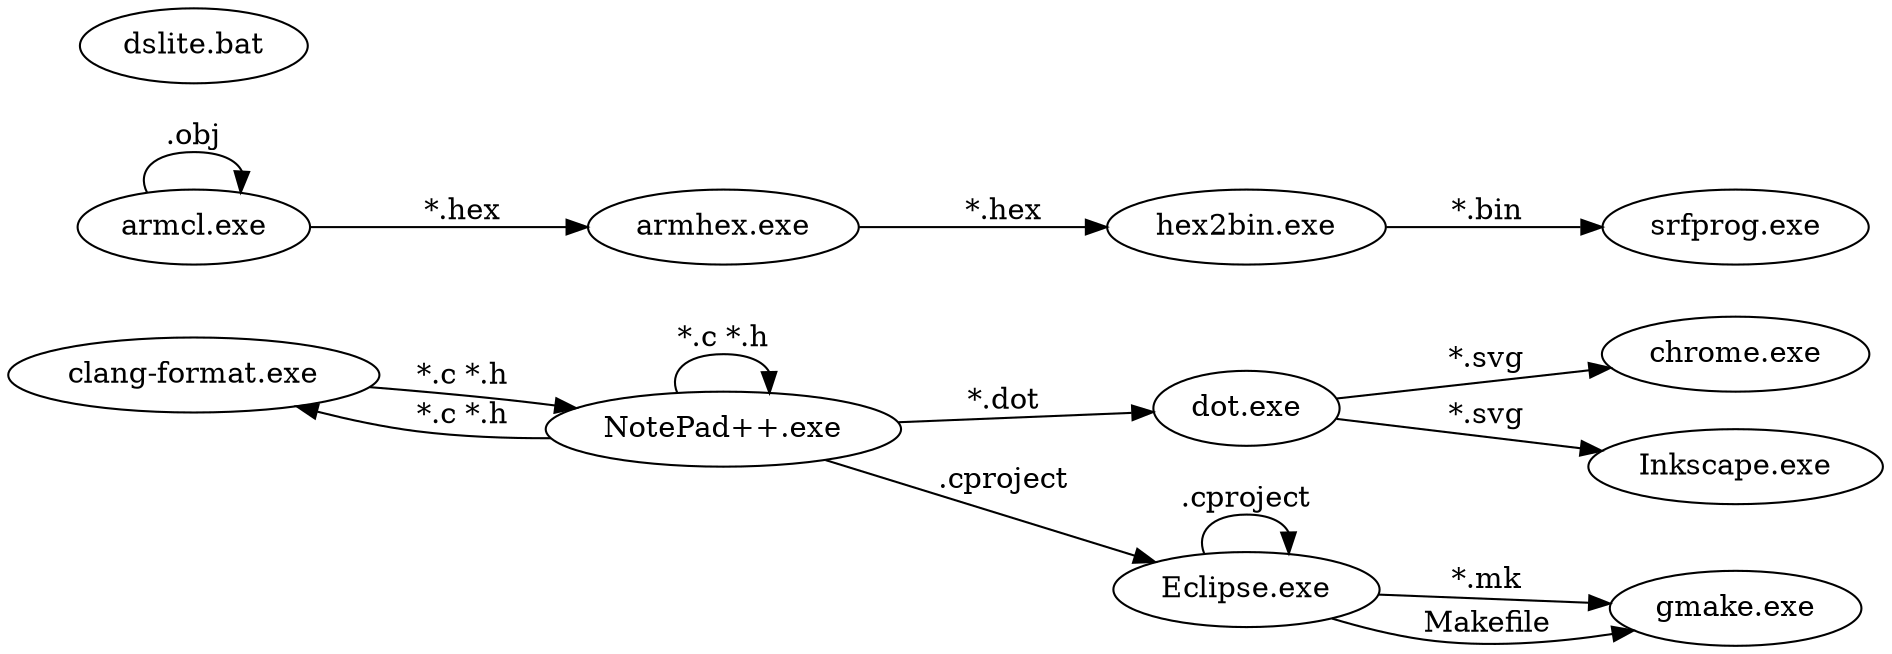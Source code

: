 digraph graphname {
    rankdir=LR;
	clangformat [label="clang-format.exe"];
    Notepadpp [label="NotePad++.exe"];
	dot [label="dot.exe"];
	chrome [label="chrome.exe"];
	Inkscape [label="Inkscape.exe"];
    Eclipse [label="Eclipse.exe"];
	gmake[label="gmake.exe"]
	armcl[label="armcl.exe"];
	srfprog[label="srfprog.exe"];
	armcl->armcl[label=".obj"];
	hex2bin[label="hex2bin.exe"];
	armhex[label="armhex.exe"];
    dslite[label="dslite.bat"];
	armhex->hex2bin[label="*.hex"];
	Notepadpp->Eclipse[label=".cproject"];
    Eclipse->Eclipse [label=".cproject"];
    Notepadpp->Notepadpp[label="*.c *.h"];
    Notepadpp->clangformat[label="*.c *.h"];
	clangformat->Notepadpp[label="*.c *.h"];
	Notepadpp->dot[label="*.dot"];
	armcl->armhex[label="*.hex"];
	hex2bin->srfprog[label="*.bin"];
	dot->chrome[label="*.svg"];
	Eclipse->gmake[label="*.mk"];
	Eclipse->gmake[label="Makefile"];
	dot->Inkscape[label="*.svg"];
}
